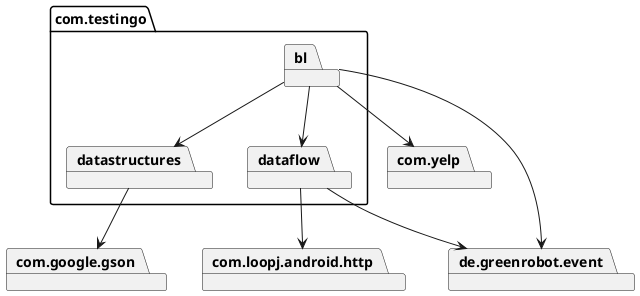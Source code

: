 @startuml

package com.testingo {
    package bl
    package datastructures
    package dataflow
}
package com.yelp
package com.google.gson
package de.greenrobot.event
package com.loopj.android.http

bl --> dataflow
bl --> datastructures
bl --> com.yelp
bl --> de.greenrobot.event
dataflow --> de.greenrobot.event
dataflow --> com.loopj.android.http
datastructures --> com.google.gson

@enduml
